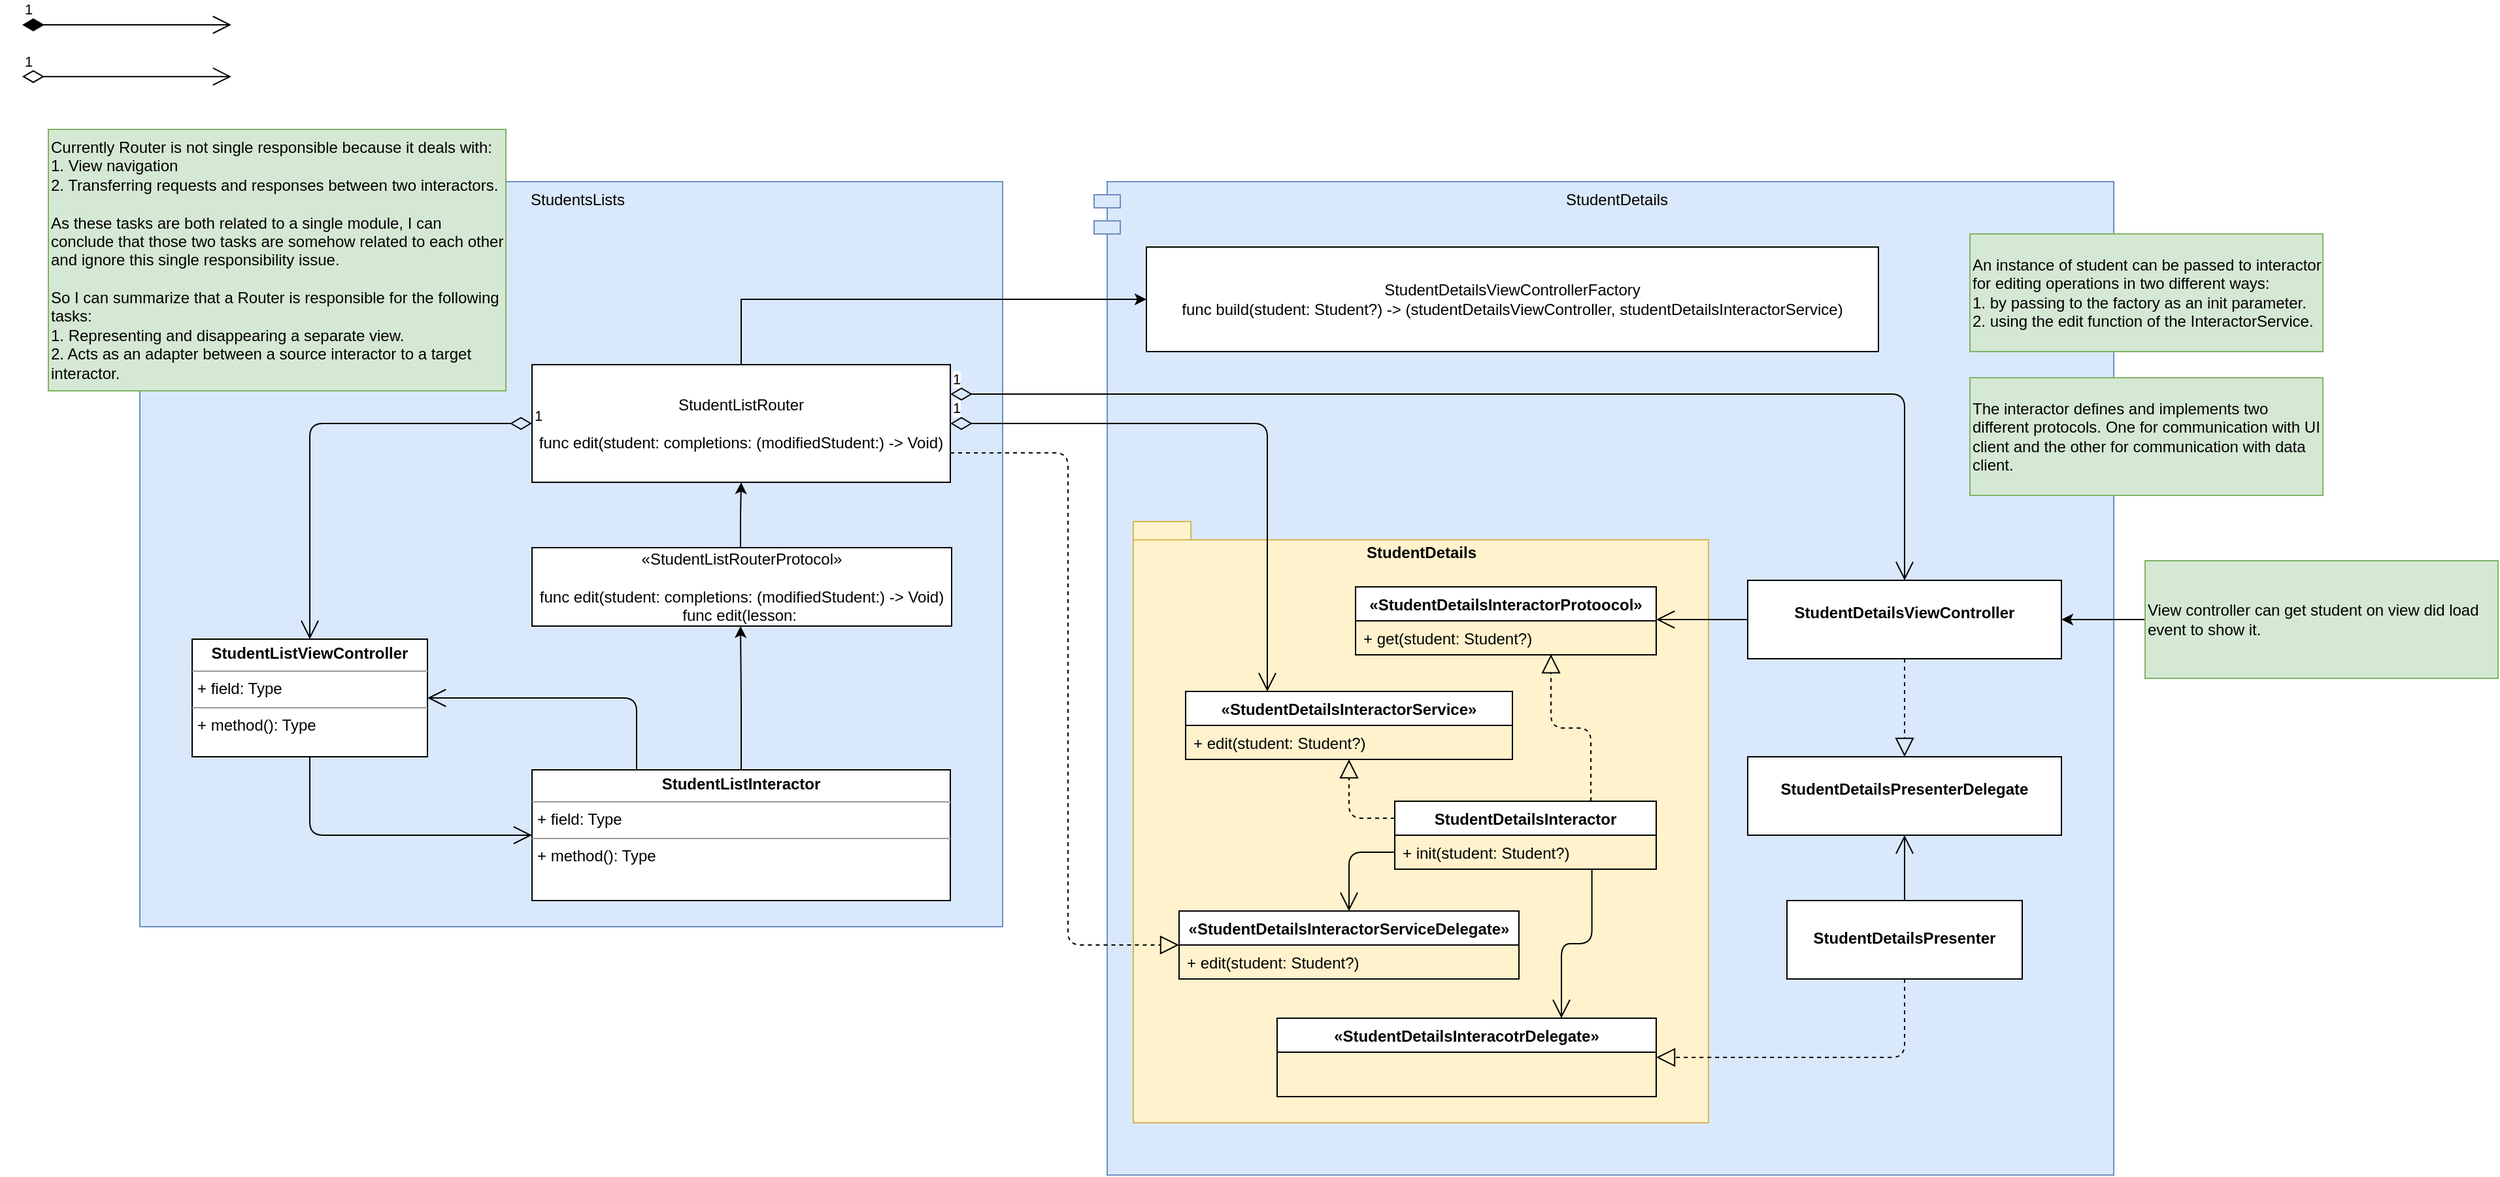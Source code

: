 <mxfile version="14.5.1" type="device"><diagram id="0GAtirjlXdA7wDwq5wBD" name="Page-1"><mxGraphModel dx="1238" dy="830" grid="1" gridSize="10" guides="1" tooltips="1" connect="1" arrows="1" fold="1" page="1" pageScale="1" pageWidth="1654" pageHeight="1169" math="0" shadow="0"><root><mxCell id="0"/><mxCell id="1" parent="0"/><mxCell id="vvAdxp7hawPMaIuDPKN2-91" value="StudentsLists" style="shape=module;align=left;spacingLeft=20;align=center;verticalAlign=top;fillColor=#dae8fc;strokeColor=#6c8ebf;" parent="1" vertex="1"><mxGeometry x="110" y="160" width="670" height="570" as="geometry"/></mxCell><mxCell id="vvAdxp7hawPMaIuDPKN2-80" value="StudentDetails" style="shape=module;align=left;spacingLeft=20;align=center;verticalAlign=top;fillColor=#dae8fc;strokeColor=#6c8ebf;" parent="1" vertex="1"><mxGeometry x="850" y="160" width="780" height="760" as="geometry"/></mxCell><mxCell id="vvAdxp7hawPMaIuDPKN2-32" value="StudentDetails" style="shape=folder;fontStyle=1;spacingTop=10;tabWidth=40;tabHeight=14;tabPosition=left;html=1;verticalAlign=top;fillColor=#fff2cc;strokeColor=#d6b656;" parent="1" vertex="1"><mxGeometry x="880" y="420" width="440" height="460" as="geometry"/></mxCell><mxCell id="vvAdxp7hawPMaIuDPKN2-13" style="edgeStyle=elbowEdgeStyle;rounded=0;orthogonalLoop=1;jettySize=auto;elbow=vertical;html=1;entryX=0.5;entryY=1;entryDx=0;entryDy=0;exitX=0.5;exitY=0;exitDx=0;exitDy=0;" parent="1" source="vvAdxp7hawPMaIuDPKN2-46" edge="1"><mxGeometry relative="1" as="geometry"><mxPoint x="660" y="620" as="sourcePoint"/><mxPoint x="579.5" y="500" as="targetPoint"/></mxGeometry></mxCell><mxCell id="vvAdxp7hawPMaIuDPKN2-17" style="edgeStyle=elbowEdgeStyle;rounded=0;orthogonalLoop=1;jettySize=auto;elbow=vertical;html=1;entryX=0.5;entryY=1;entryDx=0;entryDy=0;" parent="1" target="vvAdxp7hawPMaIuDPKN2-16" edge="1"><mxGeometry relative="1" as="geometry"><mxPoint x="579.5" y="440" as="sourcePoint"/></mxGeometry></mxCell><mxCell id="vvAdxp7hawPMaIuDPKN2-12" value="«StudentListRouterProtocol»&lt;br&gt;&lt;br&gt;func edit(student: completions: (modifiedStudent:) -&amp;gt; Void)&lt;br&gt;func edit(lesson:&amp;nbsp;" style="rounded=0;whiteSpace=wrap;html=1;" parent="1" vertex="1"><mxGeometry x="420" y="440" width="321" height="60" as="geometry"/></mxCell><mxCell id="vvAdxp7hawPMaIuDPKN2-15" value="1" style="endArrow=open;html=1;endSize=12;startArrow=diamondThin;startSize=14;startFill=1;edgeStyle=orthogonalEdgeStyle;align=left;verticalAlign=bottom;" parent="1" edge="1"><mxGeometry x="-1" y="3" relative="1" as="geometry"><mxPoint x="30" y="40" as="sourcePoint"/><mxPoint x="190" y="40" as="targetPoint"/></mxGeometry></mxCell><mxCell id="vvAdxp7hawPMaIuDPKN2-19" value="" style="edgeStyle=orthogonalEdgeStyle;rounded=0;orthogonalLoop=1;jettySize=auto;elbow=vertical;html=1;entryX=0;entryY=0.5;entryDx=0;entryDy=0;exitX=0.5;exitY=0;exitDx=0;exitDy=0;" parent="1" source="vvAdxp7hawPMaIuDPKN2-16" target="vvAdxp7hawPMaIuDPKN2-18" edge="1"><mxGeometry relative="1" as="geometry"/></mxCell><mxCell id="vvAdxp7hawPMaIuDPKN2-16" value="StudentListRouter&lt;br&gt;&lt;br&gt;func edit(student: completions: (modifiedStudent:) -&amp;gt; Void)" style="rounded=0;whiteSpace=wrap;html=1;" parent="1" vertex="1"><mxGeometry x="420" y="300" width="320" height="90" as="geometry"/></mxCell><mxCell id="vvAdxp7hawPMaIuDPKN2-18" value="StudentDetailsViewControllerFactory&lt;br&gt;func build(student: Student?) -&amp;gt; (studentDetailsViewController, studentDetailsInteractorService)" style="rounded=0;whiteSpace=wrap;html=1;" parent="1" vertex="1"><mxGeometry x="890" y="210" width="560" height="80" as="geometry"/></mxCell><mxCell id="vvAdxp7hawPMaIuDPKN2-20" value="1" style="endArrow=open;html=1;endSize=12;startArrow=diamondThin;startSize=14;startFill=0;edgeStyle=orthogonalEdgeStyle;align=left;verticalAlign=bottom;" parent="1" edge="1"><mxGeometry x="-1" y="3" relative="1" as="geometry"><mxPoint x="30" y="79.58" as="sourcePoint"/><mxPoint x="190" y="79.58" as="targetPoint"/></mxGeometry></mxCell><mxCell id="vvAdxp7hawPMaIuDPKN2-21" value="1" style="endArrow=open;html=1;endSize=12;startArrow=diamondThin;startSize=14;startFill=0;edgeStyle=orthogonalEdgeStyle;align=left;verticalAlign=bottom;entryX=0.5;entryY=0;entryDx=0;entryDy=0;exitX=0;exitY=0.5;exitDx=0;exitDy=0;" parent="1" source="vvAdxp7hawPMaIuDPKN2-16" target="vvAdxp7hawPMaIuDPKN2-43" edge="1"><mxGeometry x="-1" y="3" relative="1" as="geometry"><mxPoint x="190" y="290.0" as="sourcePoint"/><mxPoint x="350" y="290.0" as="targetPoint"/></mxGeometry></mxCell><mxCell id="vvAdxp7hawPMaIuDPKN2-22" value="1" style="endArrow=open;html=1;endSize=12;startArrow=diamondThin;startSize=14;startFill=0;edgeStyle=orthogonalEdgeStyle;align=left;verticalAlign=bottom;entryX=0.5;entryY=0;entryDx=0;entryDy=0;exitX=1;exitY=0.25;exitDx=0;exitDy=0;" parent="1" source="vvAdxp7hawPMaIuDPKN2-16" target="vvAdxp7hawPMaIuDPKN2-24" edge="1"><mxGeometry x="-1" y="3" relative="1" as="geometry"><mxPoint x="640" y="350" as="sourcePoint"/><mxPoint x="880" y="480" as="targetPoint"/></mxGeometry></mxCell><mxCell id="vvAdxp7hawPMaIuDPKN2-23" value="1" style="endArrow=open;html=1;endSize=12;startArrow=diamondThin;startSize=14;startFill=0;edgeStyle=orthogonalEdgeStyle;align=left;verticalAlign=bottom;exitX=1;exitY=0.5;exitDx=0;exitDy=0;entryX=0.25;entryY=0;entryDx=0;entryDy=0;" parent="1" source="vvAdxp7hawPMaIuDPKN2-16" target="vvAdxp7hawPMaIuDPKN2-82" edge="1"><mxGeometry x="-1" y="3" relative="1" as="geometry"><mxPoint x="650" y="360" as="sourcePoint"/><mxPoint x="727.5" y="620" as="targetPoint"/></mxGeometry></mxCell><mxCell id="707fOp1wSf-JvDC_22G3-2" value="" style="edgeStyle=orthogonalEdgeStyle;rounded=0;orthogonalLoop=1;jettySize=auto;html=1;endArrow=none;endFill=0;startArrow=classic;startFill=1;" edge="1" parent="1" source="vvAdxp7hawPMaIuDPKN2-24" target="707fOp1wSf-JvDC_22G3-1"><mxGeometry relative="1" as="geometry"/></mxCell><mxCell id="vvAdxp7hawPMaIuDPKN2-24" value="&lt;p style=&quot;margin: 0px ; margin-top: 4px ; text-align: center&quot;&gt;&lt;br&gt;&lt;b&gt;StudentDetailsViewController&lt;/b&gt;&lt;/p&gt;" style="verticalAlign=top;align=left;overflow=fill;fontSize=12;fontFamily=Helvetica;html=1;" parent="1" vertex="1"><mxGeometry x="1350" y="465" width="240" height="60" as="geometry"/></mxCell><mxCell id="vvAdxp7hawPMaIuDPKN2-28" value="" style="endArrow=open;endFill=1;endSize=12;html=1;elbow=vertical;exitX=0;exitY=0.5;exitDx=0;exitDy=0;" parent="1" source="vvAdxp7hawPMaIuDPKN2-24" edge="1"><mxGeometry width="160" relative="1" as="geometry"><mxPoint x="1350" y="400" as="sourcePoint"/><mxPoint x="1280" y="495" as="targetPoint"/></mxGeometry></mxCell><mxCell id="vvAdxp7hawPMaIuDPKN2-29" value="" style="endArrow=block;dashed=1;endFill=0;endSize=12;html=1;edgeStyle=orthogonalEdgeStyle;exitX=0.75;exitY=0;exitDx=0;exitDy=0;entryX=0.65;entryY=0.987;entryDx=0;entryDy=0;entryPerimeter=0;" parent="1" source="vvAdxp7hawPMaIuDPKN2-60" target="vvAdxp7hawPMaIuDPKN2-70" edge="1"><mxGeometry width="160" relative="1" as="geometry"><mxPoint x="1055" y="620" as="sourcePoint"/><mxPoint x="1055" y="580" as="targetPoint"/></mxGeometry></mxCell><mxCell id="vvAdxp7hawPMaIuDPKN2-31" value="" style="endArrow=open;endFill=1;endSize=12;html=1;edgeStyle=orthogonalEdgeStyle;exitX=0.754;exitY=0.993;exitDx=0;exitDy=0;exitPerimeter=0;entryX=0.75;entryY=0;entryDx=0;entryDy=0;" parent="1" source="vvAdxp7hawPMaIuDPKN2-63" target="vvAdxp7hawPMaIuDPKN2-72" edge="1"><mxGeometry width="160" relative="1" as="geometry"><mxPoint x="1055" y="700" as="sourcePoint"/><mxPoint x="1055" y="780" as="targetPoint"/></mxGeometry></mxCell><mxCell id="vvAdxp7hawPMaIuDPKN2-33" value="&lt;p style=&quot;margin: 0px ; margin-top: 4px ; text-align: center&quot;&gt;&lt;b&gt;&lt;br&gt;&lt;/b&gt;&lt;/p&gt;&lt;p style=&quot;margin: 0px ; margin-top: 4px ; text-align: center&quot;&gt;&lt;b&gt;StudentDetailsPresenter&lt;/b&gt;&lt;/p&gt;" style="verticalAlign=top;align=left;overflow=fill;fontSize=12;fontFamily=Helvetica;html=1;" parent="1" vertex="1"><mxGeometry x="1380" y="710" width="180" height="60" as="geometry"/></mxCell><mxCell id="vvAdxp7hawPMaIuDPKN2-34" value="" style="endArrow=block;dashed=1;endFill=0;endSize=12;html=1;entryX=1;entryY=0.5;entryDx=0;entryDy=0;edgeStyle=orthogonalEdgeStyle;exitX=0.5;exitY=1;exitDx=0;exitDy=0;" parent="1" source="vvAdxp7hawPMaIuDPKN2-33" target="vvAdxp7hawPMaIuDPKN2-72" edge="1"><mxGeometry width="160" relative="1" as="geometry"><mxPoint x="1350" y="690" as="sourcePoint"/><mxPoint x="1135" y="819" as="targetPoint"/></mxGeometry></mxCell><mxCell id="vvAdxp7hawPMaIuDPKN2-35" value="&lt;p style=&quot;margin: 0px ; margin-top: 4px ; text-align: center&quot;&gt;&lt;br&gt;&lt;b&gt;StudentDetailsPresenterDelegate&lt;/b&gt;&lt;/p&gt;" style="verticalAlign=top;align=left;overflow=fill;fontSize=12;fontFamily=Helvetica;html=1;" parent="1" vertex="1"><mxGeometry x="1350" y="600" width="240" height="60" as="geometry"/></mxCell><mxCell id="vvAdxp7hawPMaIuDPKN2-36" value="" style="endArrow=open;endFill=1;endSize=12;html=1;" parent="1" source="vvAdxp7hawPMaIuDPKN2-33" target="vvAdxp7hawPMaIuDPKN2-35" edge="1"><mxGeometry width="160" relative="1" as="geometry"><mxPoint x="1350" y="470" as="sourcePoint"/><mxPoint x="1350" y="470" as="targetPoint"/></mxGeometry></mxCell><mxCell id="vvAdxp7hawPMaIuDPKN2-37" value="" style="endArrow=block;dashed=1;endFill=0;endSize=12;html=1;entryX=0.5;entryY=0;entryDx=0;entryDy=0;edgeStyle=elbowEdgeStyle;elbow=vertical;exitX=0.5;exitY=1;exitDx=0;exitDy=0;" parent="1" source="vvAdxp7hawPMaIuDPKN2-24" target="vvAdxp7hawPMaIuDPKN2-35" edge="1"><mxGeometry width="160" relative="1" as="geometry"><mxPoint x="1470" y="515" as="sourcePoint"/><mxPoint x="1450" y="430" as="targetPoint"/></mxGeometry></mxCell><mxCell id="vvAdxp7hawPMaIuDPKN2-43" value="&lt;p style=&quot;margin: 0px ; margin-top: 4px ; text-align: center&quot;&gt;&lt;b&gt;StudentListViewController&lt;/b&gt;&lt;/p&gt;&lt;hr size=&quot;1&quot;&gt;&lt;p style=&quot;margin: 0px ; margin-left: 4px&quot;&gt;+ field: Type&lt;/p&gt;&lt;hr size=&quot;1&quot;&gt;&lt;p style=&quot;margin: 0px ; margin-left: 4px&quot;&gt;+ method(): Type&lt;/p&gt;" style="verticalAlign=top;align=left;overflow=fill;fontSize=12;fontFamily=Helvetica;html=1;" parent="1" vertex="1"><mxGeometry x="160" y="510" width="180" height="90" as="geometry"/></mxCell><mxCell id="vvAdxp7hawPMaIuDPKN2-46" value="&lt;p style=&quot;margin: 0px ; margin-top: 4px ; text-align: center&quot;&gt;&lt;b&gt;StudentListInteractor&lt;/b&gt;&lt;/p&gt;&lt;hr size=&quot;1&quot;&gt;&lt;p style=&quot;margin: 0px ; margin-left: 4px&quot;&gt;+ field: Type&lt;/p&gt;&lt;hr size=&quot;1&quot;&gt;&lt;p style=&quot;margin: 0px ; margin-left: 4px&quot;&gt;+ method(): Type&lt;/p&gt;" style="verticalAlign=top;align=left;overflow=fill;fontSize=12;fontFamily=Helvetica;html=1;" parent="1" vertex="1"><mxGeometry x="420" y="610" width="320" height="100" as="geometry"/></mxCell><mxCell id="vvAdxp7hawPMaIuDPKN2-50" value="" style="endArrow=open;endFill=1;endSize=12;html=1;entryX=0;entryY=0.5;entryDx=0;entryDy=0;edgeStyle=orthogonalEdgeStyle;exitX=0.5;exitY=1;exitDx=0;exitDy=0;" parent="1" source="vvAdxp7hawPMaIuDPKN2-43" target="vvAdxp7hawPMaIuDPKN2-46" edge="1"><mxGeometry width="160" relative="1" as="geometry"><mxPoint x="250" y="640" as="sourcePoint"/><mxPoint x="250" y="800" as="targetPoint"/></mxGeometry></mxCell><mxCell id="vvAdxp7hawPMaIuDPKN2-51" value="" style="endArrow=open;endFill=1;endSize=12;html=1;entryX=1;entryY=0.5;entryDx=0;entryDy=0;exitX=0.25;exitY=0;exitDx=0;exitDy=0;edgeStyle=orthogonalEdgeStyle;" parent="1" source="vvAdxp7hawPMaIuDPKN2-46" target="vvAdxp7hawPMaIuDPKN2-43" edge="1"><mxGeometry width="160" relative="1" as="geometry"><mxPoint x="260" y="665" as="sourcePoint"/><mxPoint x="260" y="665" as="targetPoint"/></mxGeometry></mxCell><mxCell id="vvAdxp7hawPMaIuDPKN2-60" value="StudentDetailsInteractor" style="swimlane;fontStyle=1;align=center;verticalAlign=top;childLayout=stackLayout;horizontal=1;startSize=26;horizontalStack=0;resizeParent=1;resizeParentMax=0;resizeLast=0;collapsible=1;marginBottom=0;" parent="1" vertex="1"><mxGeometry x="1080" y="634" width="200" height="52" as="geometry"/></mxCell><mxCell id="vvAdxp7hawPMaIuDPKN2-63" value="+ init(student: Student?)" style="text;strokeColor=none;fillColor=none;align=left;verticalAlign=top;spacingLeft=4;spacingRight=4;overflow=hidden;rotatable=0;points=[[0,0.5],[1,0.5]];portConstraint=eastwest;" parent="vvAdxp7hawPMaIuDPKN2-60" vertex="1"><mxGeometry y="26" width="200" height="26" as="geometry"/></mxCell><mxCell id="vvAdxp7hawPMaIuDPKN2-67" value="«StudentDetailsInteractorProtoocol»" style="swimlane;fontStyle=1;align=center;verticalAlign=top;childLayout=stackLayout;horizontal=1;startSize=26;horizontalStack=0;resizeParent=1;resizeParentMax=0;resizeLast=0;collapsible=1;marginBottom=0;" parent="1" vertex="1"><mxGeometry x="1050" y="470" width="230" height="52" as="geometry"/></mxCell><mxCell id="vvAdxp7hawPMaIuDPKN2-70" value="+ get(student: Student?)" style="text;strokeColor=none;fillColor=none;align=left;verticalAlign=top;spacingLeft=4;spacingRight=4;overflow=hidden;rotatable=0;points=[[0,0.5],[1,0.5]];portConstraint=eastwest;" parent="vvAdxp7hawPMaIuDPKN2-67" vertex="1"><mxGeometry y="26" width="230" height="26" as="geometry"/></mxCell><mxCell id="vvAdxp7hawPMaIuDPKN2-72" value="«StudentDetailsInteracotrDelegate»" style="swimlane;fontStyle=1;align=center;verticalAlign=top;childLayout=stackLayout;horizontal=1;startSize=26;horizontalStack=0;resizeParent=1;resizeParentMax=0;resizeLast=0;collapsible=1;marginBottom=0;" parent="1" vertex="1"><mxGeometry x="990" y="800" width="290" height="60" as="geometry"/></mxCell><mxCell id="vvAdxp7hawPMaIuDPKN2-78" value="An instance of student can be passed to interactor for editing operations in two different ways:&lt;br&gt;1. by passing to the factory as an init parameter.&lt;br&gt;2. using the edit function of the InteractorService." style="text;html=1;strokeColor=#82b366;fillColor=#d5e8d4;align=left;verticalAlign=middle;whiteSpace=wrap;rounded=0;" parent="1" vertex="1"><mxGeometry x="1520" y="200" width="270" height="90" as="geometry"/></mxCell><mxCell id="vvAdxp7hawPMaIuDPKN2-82" value="«StudentDetailsInteractorService»" style="swimlane;fontStyle=1;align=center;verticalAlign=top;childLayout=stackLayout;horizontal=1;startSize=26;horizontalStack=0;resizeParent=1;resizeParentMax=0;resizeLast=0;collapsible=1;marginBottom=0;" parent="1" vertex="1"><mxGeometry x="920" y="550" width="250" height="52" as="geometry"/></mxCell><mxCell id="vvAdxp7hawPMaIuDPKN2-83" value="+ edit(student: Student?)" style="text;strokeColor=none;fillColor=none;align=left;verticalAlign=top;spacingLeft=4;spacingRight=4;overflow=hidden;rotatable=0;points=[[0,0.5],[1,0.5]];portConstraint=eastwest;" parent="vvAdxp7hawPMaIuDPKN2-82" vertex="1"><mxGeometry y="26" width="250" height="26" as="geometry"/></mxCell><mxCell id="vvAdxp7hawPMaIuDPKN2-86" value="The interactor defines and implements two different protocols. One for communication with UI client and the other for communication with data client." style="text;html=1;strokeColor=#82b366;fillColor=#d5e8d4;align=left;verticalAlign=middle;whiteSpace=wrap;rounded=0;" parent="1" vertex="1"><mxGeometry x="1520" y="310" width="270" height="90" as="geometry"/></mxCell><mxCell id="vvAdxp7hawPMaIuDPKN2-87" value="«StudentDetailsInteractorServiceDelegate»" style="swimlane;fontStyle=1;align=center;verticalAlign=top;childLayout=stackLayout;horizontal=1;startSize=26;horizontalStack=0;resizeParent=1;resizeParentMax=0;resizeLast=0;collapsible=1;marginBottom=0;" parent="1" vertex="1"><mxGeometry x="915" y="718" width="260" height="52" as="geometry"/></mxCell><mxCell id="vvAdxp7hawPMaIuDPKN2-88" value="+ edit(student: Student?)" style="text;strokeColor=none;fillColor=none;align=left;verticalAlign=top;spacingLeft=4;spacingRight=4;overflow=hidden;rotatable=0;points=[[0,0.5],[1,0.5]];portConstraint=eastwest;" parent="vvAdxp7hawPMaIuDPKN2-87" vertex="1"><mxGeometry y="26" width="260" height="26" as="geometry"/></mxCell><mxCell id="vvAdxp7hawPMaIuDPKN2-89" value="" style="endArrow=open;endFill=1;endSize=12;html=1;entryX=0.5;entryY=0;entryDx=0;entryDy=0;edgeStyle=orthogonalEdgeStyle;" parent="1" source="vvAdxp7hawPMaIuDPKN2-63" target="vvAdxp7hawPMaIuDPKN2-87" edge="1"><mxGeometry width="160" relative="1" as="geometry"><mxPoint x="1120" y="710" as="sourcePoint"/><mxPoint x="1280" y="710" as="targetPoint"/></mxGeometry></mxCell><mxCell id="vvAdxp7hawPMaIuDPKN2-85" value="" style="endArrow=block;dashed=1;endFill=0;endSize=12;html=1;edgeStyle=orthogonalEdgeStyle;exitX=0;exitY=0.25;exitDx=0;exitDy=0;" parent="1" source="vvAdxp7hawPMaIuDPKN2-60" target="vvAdxp7hawPMaIuDPKN2-82" edge="1"><mxGeometry width="160" relative="1" as="geometry"><mxPoint x="1125" y="644" as="sourcePoint"/><mxPoint x="1285" y="644" as="targetPoint"/></mxGeometry></mxCell><mxCell id="vvAdxp7hawPMaIuDPKN2-90" value="" style="endArrow=block;dashed=1;endFill=0;endSize=12;html=1;exitX=1;exitY=0.75;exitDx=0;exitDy=0;entryX=0;entryY=0.5;entryDx=0;entryDy=0;edgeStyle=orthogonalEdgeStyle;" parent="1" source="vvAdxp7hawPMaIuDPKN2-16" target="vvAdxp7hawPMaIuDPKN2-87" edge="1"><mxGeometry width="160" relative="1" as="geometry"><mxPoint x="630" y="345" as="sourcePoint"/><mxPoint x="790" y="345" as="targetPoint"/><Array as="points"><mxPoint x="830" y="368"/><mxPoint x="830" y="744"/></Array></mxGeometry></mxCell><mxCell id="vvAdxp7hawPMaIuDPKN2-92" value="Currently Router is not single responsible because it deals with:&lt;br&gt;1. View navigation&lt;br&gt;2. Transferring requests and responses between two interactors.&lt;br&gt;&lt;br&gt;As these tasks are both related to a single module, I can conclude that those two tasks are somehow related to each other and ignore this single responsibility issue.&lt;br&gt;&lt;br&gt;So I can summarize that a Router is responsible for the following tasks:&lt;br&gt;1. Representing and disappearing a separate view.&lt;br&gt;2. Acts as an adapter between a source interactor to a target interactor." style="text;html=1;strokeColor=#82b366;fillColor=#d5e8d4;align=left;verticalAlign=middle;whiteSpace=wrap;rounded=0;" parent="1" vertex="1"><mxGeometry x="50" y="120" width="350" height="200" as="geometry"/></mxCell><mxCell id="707fOp1wSf-JvDC_22G3-1" value="View controller can get student on view did load event to show it." style="text;html=1;strokeColor=#82b366;fillColor=#d5e8d4;align=left;verticalAlign=middle;whiteSpace=wrap;rounded=0;" vertex="1" parent="1"><mxGeometry x="1654" y="450" width="270" height="90" as="geometry"/></mxCell></root></mxGraphModel></diagram></mxfile>